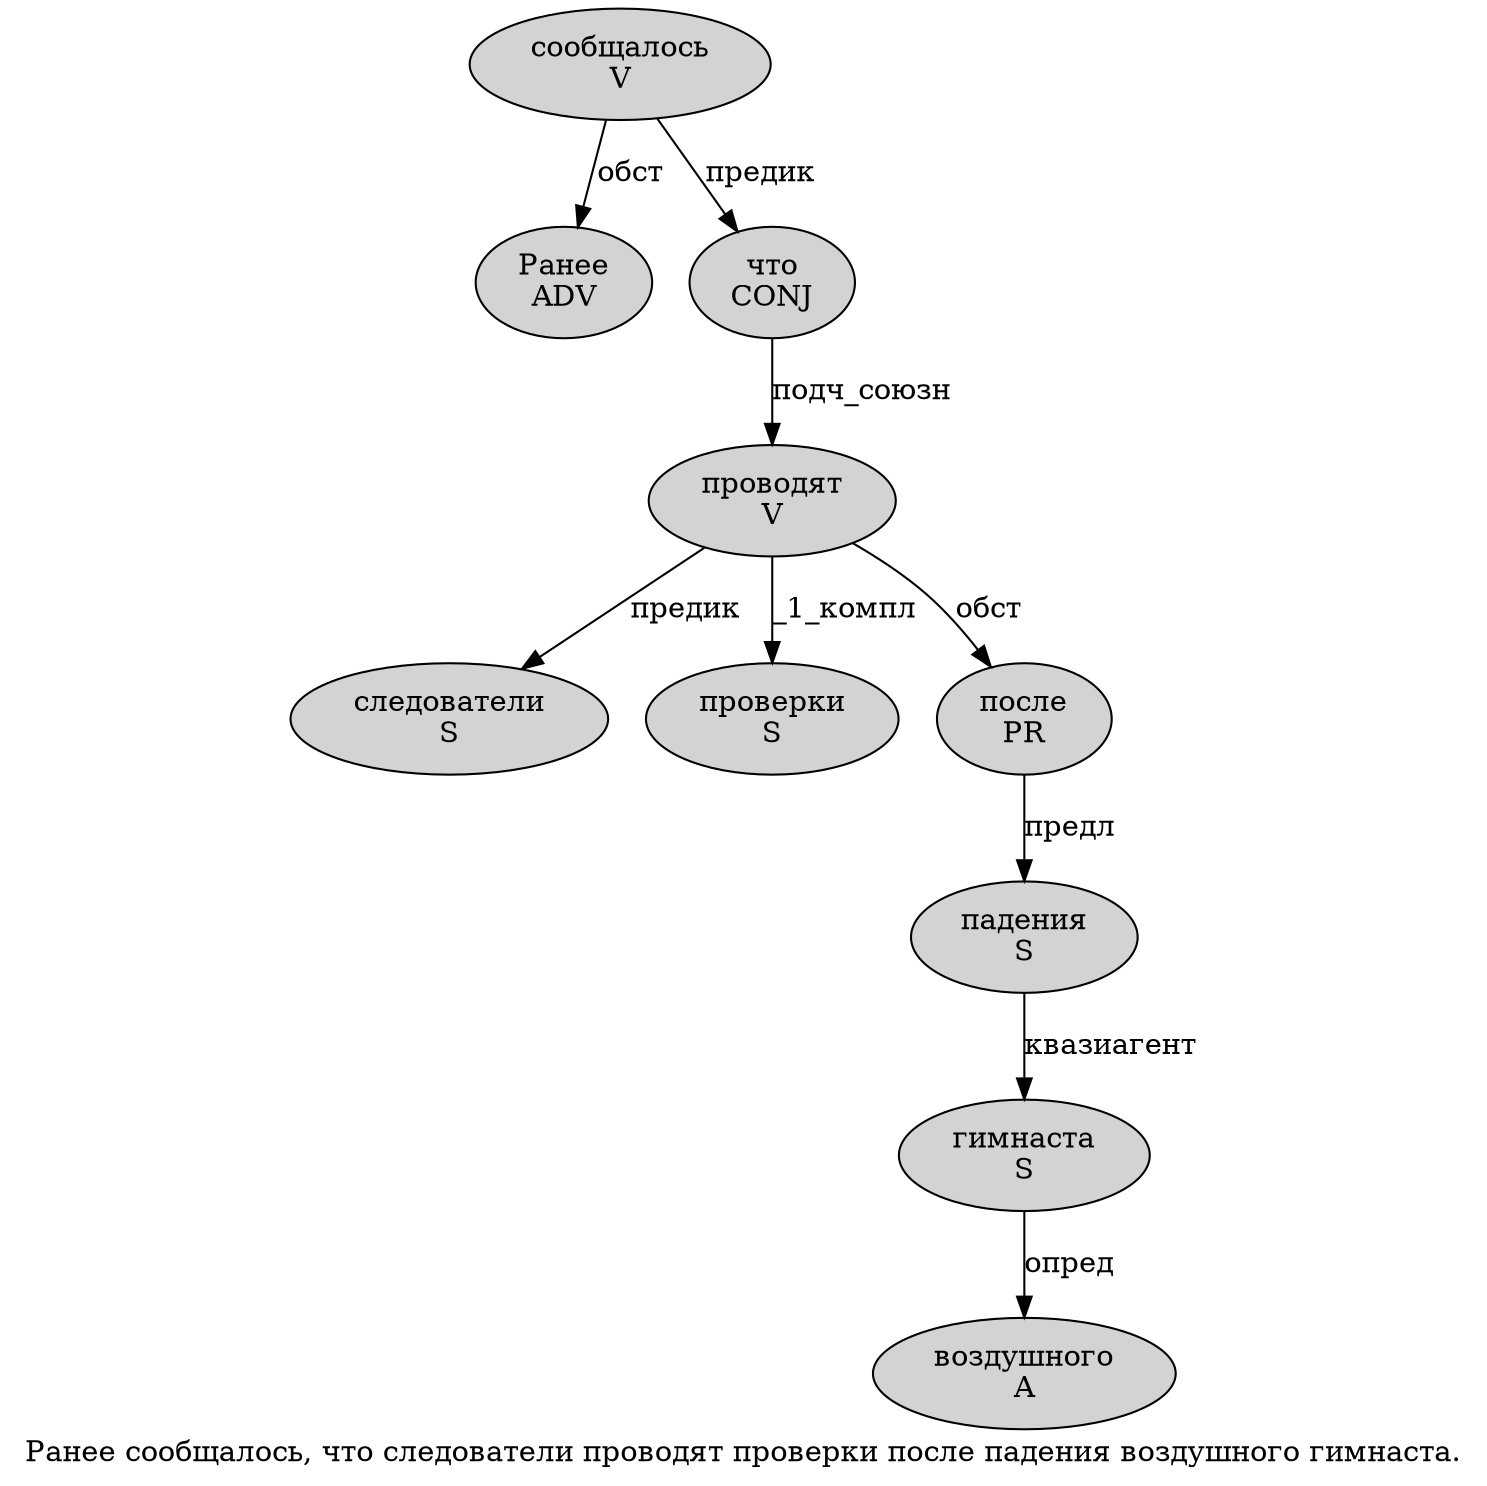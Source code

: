 digraph SENTENCE_308 {
	graph [label="Ранее сообщалось, что следователи проводят проверки после падения воздушного гимнаста."]
	node [style=filled]
		0 [label="Ранее
ADV" color="" fillcolor=lightgray penwidth=1 shape=ellipse]
		1 [label="сообщалось
V" color="" fillcolor=lightgray penwidth=1 shape=ellipse]
		3 [label="что
CONJ" color="" fillcolor=lightgray penwidth=1 shape=ellipse]
		4 [label="следователи
S" color="" fillcolor=lightgray penwidth=1 shape=ellipse]
		5 [label="проводят
V" color="" fillcolor=lightgray penwidth=1 shape=ellipse]
		6 [label="проверки
S" color="" fillcolor=lightgray penwidth=1 shape=ellipse]
		7 [label="после
PR" color="" fillcolor=lightgray penwidth=1 shape=ellipse]
		8 [label="падения
S" color="" fillcolor=lightgray penwidth=1 shape=ellipse]
		9 [label="воздушного
A" color="" fillcolor=lightgray penwidth=1 shape=ellipse]
		10 [label="гимнаста
S" color="" fillcolor=lightgray penwidth=1 shape=ellipse]
			10 -> 9 [label="опред"]
			1 -> 0 [label="обст"]
			1 -> 3 [label="предик"]
			5 -> 4 [label="предик"]
			5 -> 6 [label="_1_компл"]
			5 -> 7 [label="обст"]
			3 -> 5 [label="подч_союзн"]
			8 -> 10 [label="квазиагент"]
			7 -> 8 [label="предл"]
}
